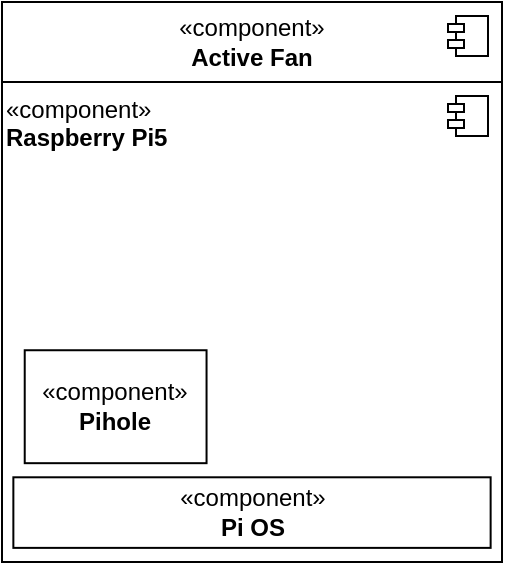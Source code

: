 <mxfile version="24.7.7">
  <diagram name="Page-1" id="HGmSd8YNeilH57w92loc">
    <mxGraphModel dx="1196" dy="1265" grid="1" gridSize="10" guides="1" tooltips="1" connect="1" arrows="1" fold="1" page="1" pageScale="1" pageWidth="850" pageHeight="1100" math="0" shadow="0">
      <root>
        <mxCell id="0" />
        <mxCell id="1" parent="0" />
        <mxCell id="vXO8aVNColdHfelvocmU-13" value="«component»&lt;br&gt;&lt;b&gt;Active Fan&lt;/b&gt;" style="html=1;dropTarget=0;whiteSpace=wrap;" vertex="1" parent="1">
          <mxGeometry x="30" y="240" width="250" height="40" as="geometry" />
        </mxCell>
        <mxCell id="vXO8aVNColdHfelvocmU-14" value="" style="shape=module;jettyWidth=8;jettyHeight=4;" vertex="1" parent="vXO8aVNColdHfelvocmU-13">
          <mxGeometry x="1" width="20" height="20" relative="1" as="geometry">
            <mxPoint x="-27" y="7" as="offset" />
          </mxGeometry>
        </mxCell>
        <mxCell id="vXO8aVNColdHfelvocmU-15" value="" style="group" vertex="1" connectable="0" parent="1">
          <mxGeometry x="30" y="280" width="250" height="240" as="geometry" />
        </mxCell>
        <mxCell id="vXO8aVNColdHfelvocmU-6" value="«component»&lt;br&gt;&lt;b&gt;Raspberry Pi5&lt;/b&gt;" style="html=1;dropTarget=0;whiteSpace=wrap;align=left;horizontal=1;verticalAlign=top;" vertex="1" parent="vXO8aVNColdHfelvocmU-15">
          <mxGeometry width="250" height="240" as="geometry" />
        </mxCell>
        <mxCell id="vXO8aVNColdHfelvocmU-7" value="" style="shape=module;jettyWidth=8;jettyHeight=4;" vertex="1" parent="vXO8aVNColdHfelvocmU-6">
          <mxGeometry x="1" width="20" height="20" relative="1" as="geometry">
            <mxPoint x="-27" y="7" as="offset" />
          </mxGeometry>
        </mxCell>
        <mxCell id="vXO8aVNColdHfelvocmU-8" value="«component»&lt;br&gt;&lt;b&gt;Pi OS&lt;/b&gt;" style="html=1;whiteSpace=wrap;" vertex="1" parent="vXO8aVNColdHfelvocmU-15">
          <mxGeometry x="5.682" y="197.647" width="238.636" height="35.294" as="geometry" />
        </mxCell>
        <mxCell id="vXO8aVNColdHfelvocmU-9" value="«component»&lt;br&gt;&lt;b&gt;Pihole&lt;/b&gt;" style="html=1;whiteSpace=wrap;" vertex="1" parent="vXO8aVNColdHfelvocmU-15">
          <mxGeometry x="11.364" y="134.118" width="90.909" height="56.471" as="geometry" />
        </mxCell>
      </root>
    </mxGraphModel>
  </diagram>
</mxfile>
